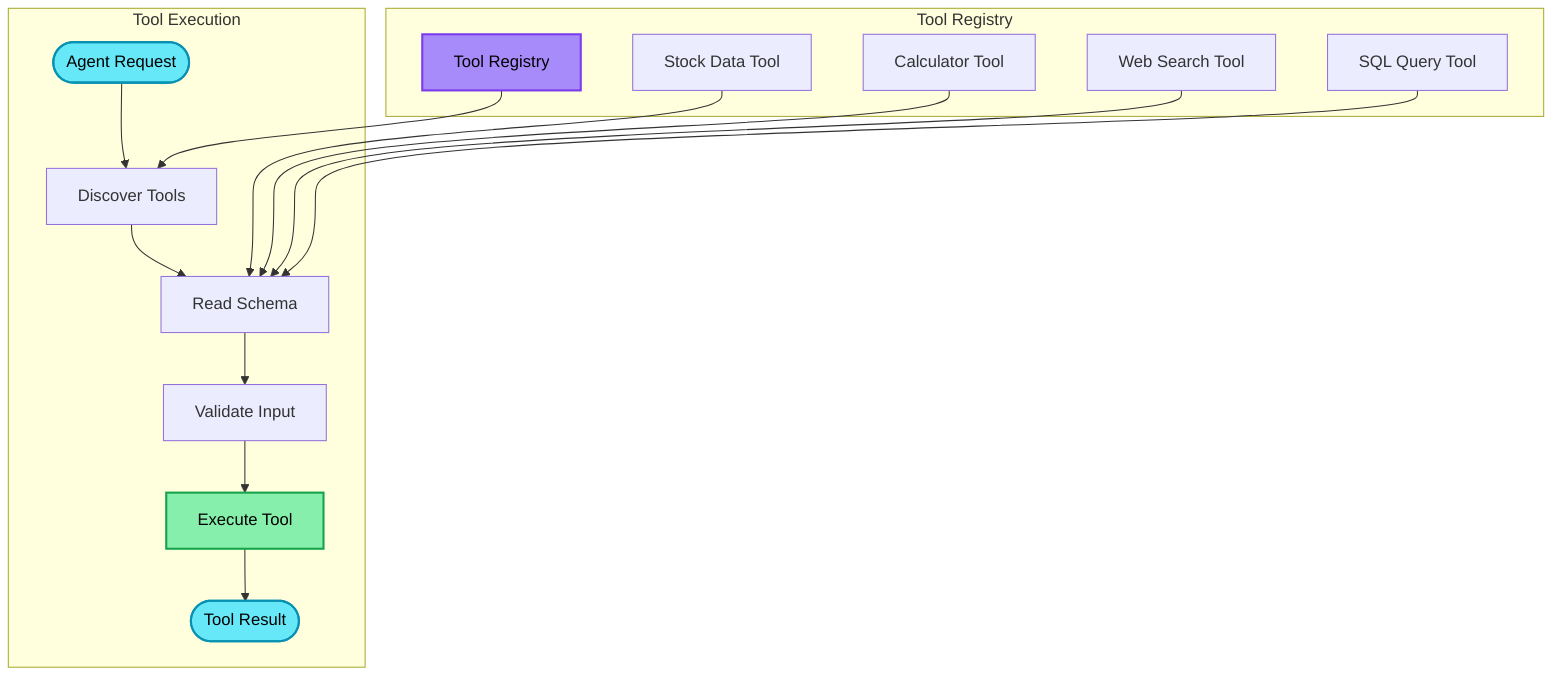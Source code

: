 graph TB
    subgraph "Tool Registry"
        Registry[Tool Registry]
        Stock[Stock Data Tool]
        Calc[Calculator Tool]
        Web[Web Search Tool]
        SQL[SQL Query Tool]
    end
    
    subgraph "Tool Execution"
        Agent([Agent Request]) --> Discover[Discover Tools]
        Discover --> Schema[Read Schema]
        Schema --> Validate[Validate Input]
        Validate --> Exec[Execute Tool]
        Exec --> Result([Tool Result])
    end
    
    Registry --> Discover
    Stock --> Schema
    Calc --> Schema
    Web --> Schema
    SQL --> Schema
    
    style Registry fill:#a78bfa,stroke:#7c3aed,stroke-width:2px,color:#000
    style Agent fill:#67e8f9,stroke:#0891b2,stroke-width:2px,color:#000
    style Exec fill:#86efac,stroke:#16a34a,stroke-width:2px,color:#000
    style Result fill:#67e8f9,stroke:#0891b2,stroke-width:2px,color:#000